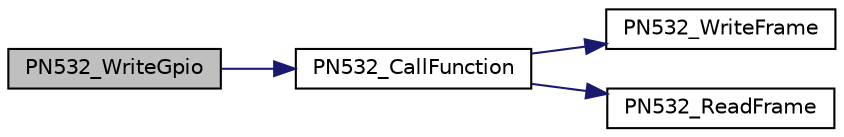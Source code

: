 digraph "PN532_WriteGpio"
{
  edge [fontname="Helvetica",fontsize="10",labelfontname="Helvetica",labelfontsize="10"];
  node [fontname="Helvetica",fontsize="10",shape=record];
  rankdir="LR";
  Node1 [label="PN532_WriteGpio",height=0.2,width=0.4,color="black", fillcolor="grey75", style="filled", fontcolor="black"];
  Node1 -> Node2 [color="midnightblue",fontsize="10",style="solid"];
  Node2 [label="PN532_CallFunction",height=0.2,width=0.4,color="black", fillcolor="white", style="filled",URL="$pn532_8cpp.html#aa4146df1d7d798bbffb18e5a65b88d98",tooltip=": Send specified command to the PN532 and expect up to response_length. Will wait up to timeout secon..."];
  Node2 -> Node3 [color="midnightblue",fontsize="10",style="solid"];
  Node3 [label="PN532_WriteFrame",height=0.2,width=0.4,color="black", fillcolor="white", style="filled",URL="$pn532_8cpp.html#a69de98d80406ff97f062c67d0bfb3cef",tooltip=": Write a frame to the PN532 of at most length bytes in size. Note that less than length bytes might ..."];
  Node2 -> Node4 [color="midnightblue",fontsize="10",style="solid"];
  Node4 [label="PN532_ReadFrame",height=0.2,width=0.4,color="black", fillcolor="white", style="filled",URL="$pn532_8cpp.html#a4e5a0ec49ff921bd45850ea499bf7f53",tooltip=": Read a response frame from the PN532 of at most length bytes in size. Note that less than length by..."];
}
